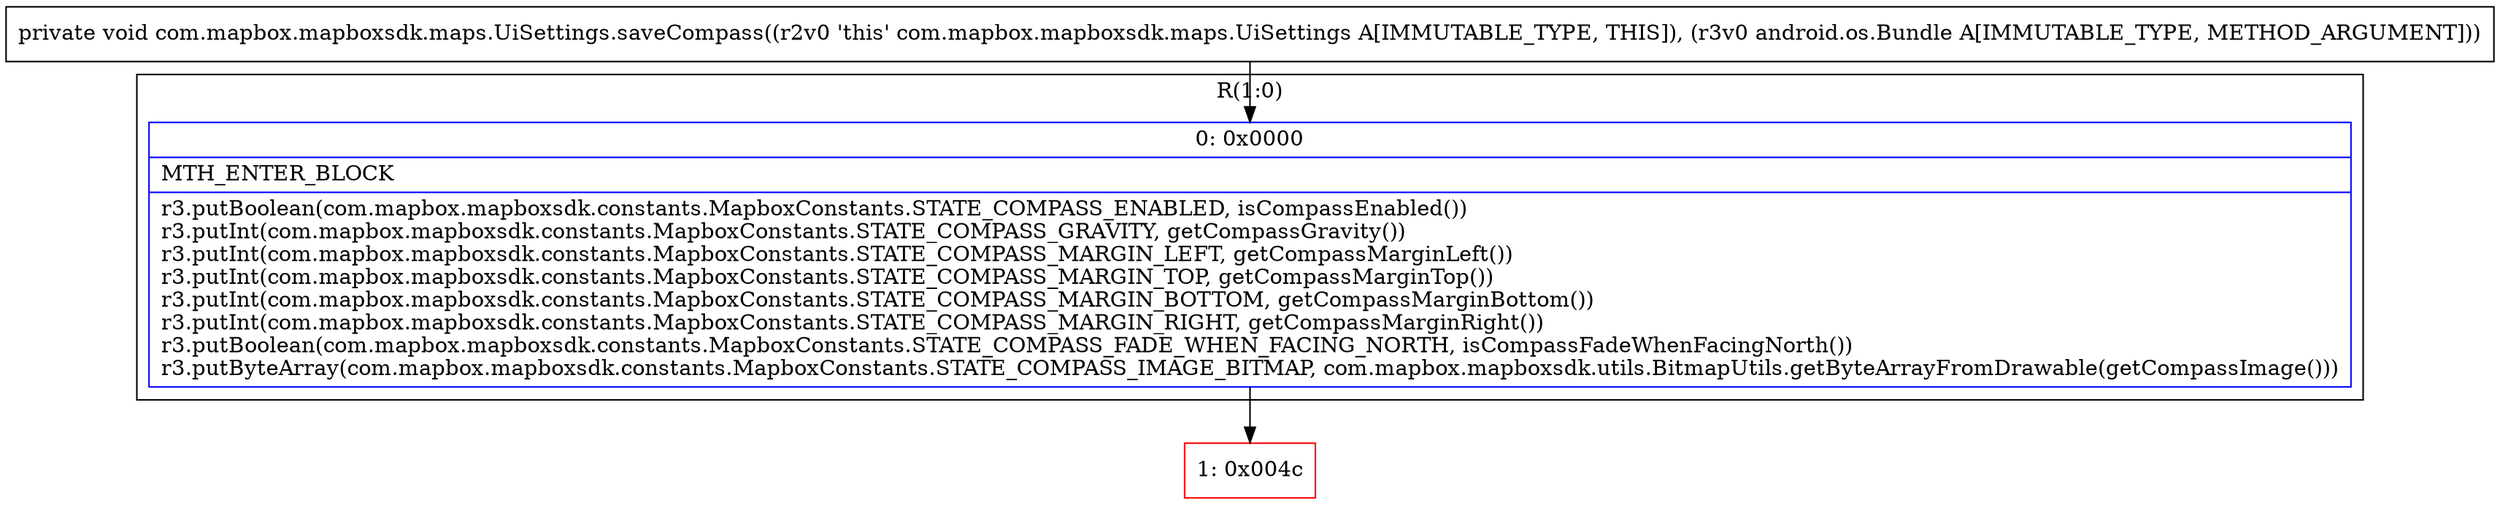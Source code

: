 digraph "CFG forcom.mapbox.mapboxsdk.maps.UiSettings.saveCompass(Landroid\/os\/Bundle;)V" {
subgraph cluster_Region_1433882524 {
label = "R(1:0)";
node [shape=record,color=blue];
Node_0 [shape=record,label="{0\:\ 0x0000|MTH_ENTER_BLOCK\l|r3.putBoolean(com.mapbox.mapboxsdk.constants.MapboxConstants.STATE_COMPASS_ENABLED, isCompassEnabled())\lr3.putInt(com.mapbox.mapboxsdk.constants.MapboxConstants.STATE_COMPASS_GRAVITY, getCompassGravity())\lr3.putInt(com.mapbox.mapboxsdk.constants.MapboxConstants.STATE_COMPASS_MARGIN_LEFT, getCompassMarginLeft())\lr3.putInt(com.mapbox.mapboxsdk.constants.MapboxConstants.STATE_COMPASS_MARGIN_TOP, getCompassMarginTop())\lr3.putInt(com.mapbox.mapboxsdk.constants.MapboxConstants.STATE_COMPASS_MARGIN_BOTTOM, getCompassMarginBottom())\lr3.putInt(com.mapbox.mapboxsdk.constants.MapboxConstants.STATE_COMPASS_MARGIN_RIGHT, getCompassMarginRight())\lr3.putBoolean(com.mapbox.mapboxsdk.constants.MapboxConstants.STATE_COMPASS_FADE_WHEN_FACING_NORTH, isCompassFadeWhenFacingNorth())\lr3.putByteArray(com.mapbox.mapboxsdk.constants.MapboxConstants.STATE_COMPASS_IMAGE_BITMAP, com.mapbox.mapboxsdk.utils.BitmapUtils.getByteArrayFromDrawable(getCompassImage()))\l}"];
}
Node_1 [shape=record,color=red,label="{1\:\ 0x004c}"];
MethodNode[shape=record,label="{private void com.mapbox.mapboxsdk.maps.UiSettings.saveCompass((r2v0 'this' com.mapbox.mapboxsdk.maps.UiSettings A[IMMUTABLE_TYPE, THIS]), (r3v0 android.os.Bundle A[IMMUTABLE_TYPE, METHOD_ARGUMENT])) }"];
MethodNode -> Node_0;
Node_0 -> Node_1;
}

